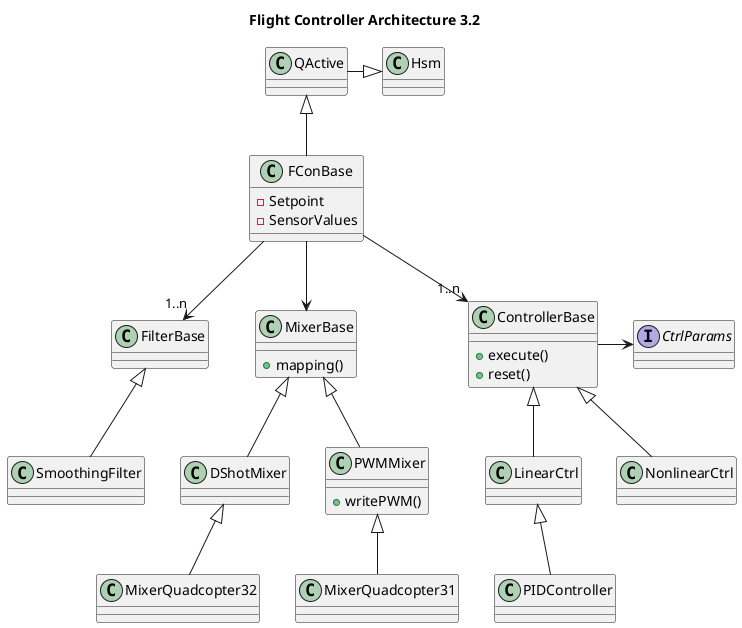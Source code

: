 @startuml

title Flight Controller Architecture 3.2

class FConBase {
    - Setpoint
    - SensorValues 
}

class ControllerBase{
    + execute()
    + reset()
}

class PIDController {

}

class MixerBase {
    + mapping() 
}

class PWMMixer {
    + writePWM()
}

class MixerQuadcopter31 {

}

class DShotMixer{

}

interface CtrlParams{

}

class FilterBase{

}

QActive -r-|> Hsm
FConBase -u-|> QActive

FConBase -d-> "1..n" ControllerBase
LinearCtrl -u-|> ControllerBase
PIDController -u-|> LinearCtrl  
NonlinearCtrl -u-|> ControllerBase
ControllerBase -r-> CtrlParams

FConBase -d-> MixerBase
PWMMixer -u-|> MixerBase
MixerQuadcopter31 -u-|> PWMMixer
DShotMixer -u-|> MixerBase
MixerQuadcopter32 -u-|> DShotMixer

FConBase -d-> "1..n" FilterBase
SmoothingFilter -u-|> FilterBase 

@enduml